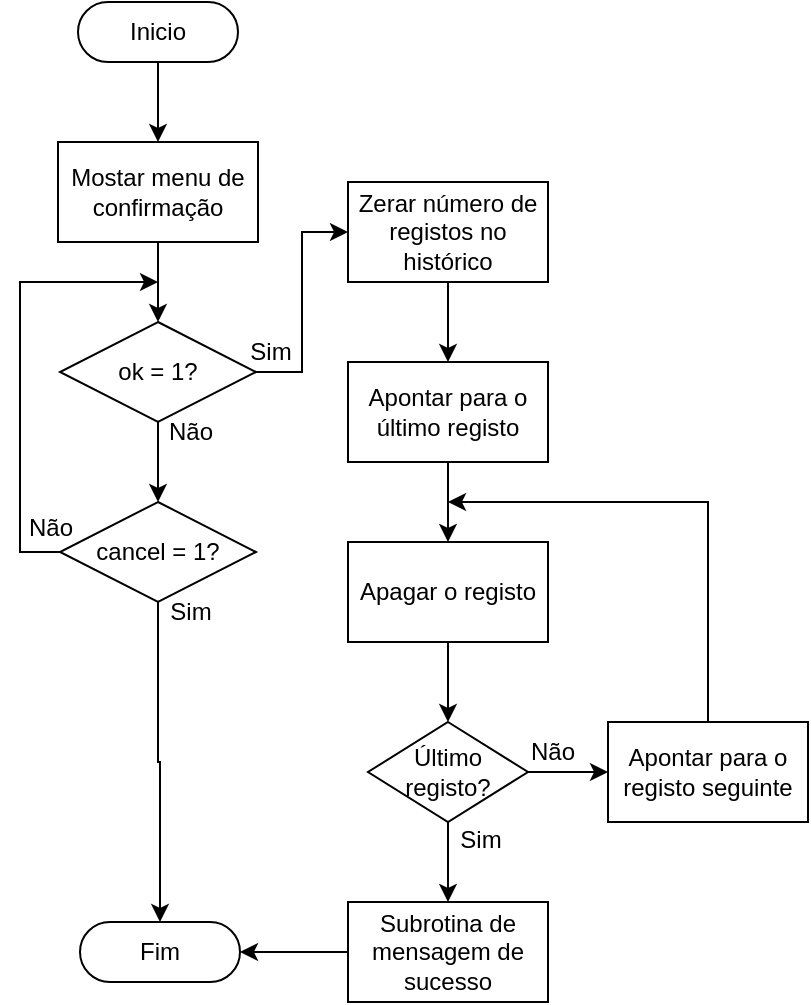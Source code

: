<mxfile version="26.2.14">
  <diagram name="Page-1" id="29VkzXsN4vbC1Mwm753C">
    <mxGraphModel dx="1662" dy="949" grid="1" gridSize="10" guides="1" tooltips="1" connect="1" arrows="1" fold="1" page="1" pageScale="1" pageWidth="850" pageHeight="1100" math="0" shadow="0">
      <root>
        <mxCell id="0" />
        <mxCell id="1" parent="0" />
        <mxCell id="gdpgm1j_vuyIbFUAXPJ2-15" style="edgeStyle=orthogonalEdgeStyle;rounded=0;orthogonalLoop=1;jettySize=auto;html=1;exitX=0.5;exitY=0.5;exitDx=0;exitDy=15;exitPerimeter=0;" parent="1" source="gdpgm1j_vuyIbFUAXPJ2-1" target="gdpgm1j_vuyIbFUAXPJ2-2" edge="1">
          <mxGeometry relative="1" as="geometry" />
        </mxCell>
        <mxCell id="gdpgm1j_vuyIbFUAXPJ2-1" value="Inicio" style="html=1;dashed=0;whiteSpace=wrap;shape=mxgraph.dfd.start" parent="1" vertex="1">
          <mxGeometry x="385" y="30" width="80" height="30" as="geometry" />
        </mxCell>
        <mxCell id="gdpgm1j_vuyIbFUAXPJ2-6" style="edgeStyle=orthogonalEdgeStyle;rounded=0;orthogonalLoop=1;jettySize=auto;html=1;exitX=0.5;exitY=1;exitDx=0;exitDy=0;entryX=0.5;entryY=0;entryDx=0;entryDy=0;" parent="1" source="gdpgm1j_vuyIbFUAXPJ2-2" target="gdpgm1j_vuyIbFUAXPJ2-5" edge="1">
          <mxGeometry relative="1" as="geometry" />
        </mxCell>
        <mxCell id="gdpgm1j_vuyIbFUAXPJ2-2" value="Mostar menu de confirmação" style="html=1;dashed=0;whiteSpace=wrap;" parent="1" vertex="1">
          <mxGeometry x="375" y="100" width="100" height="50" as="geometry" />
        </mxCell>
        <mxCell id="gdpgm1j_vuyIbFUAXPJ2-10" style="edgeStyle=orthogonalEdgeStyle;rounded=0;orthogonalLoop=1;jettySize=auto;html=1;exitX=0.5;exitY=1;exitDx=0;exitDy=0;" parent="1" source="gdpgm1j_vuyIbFUAXPJ2-5" target="gdpgm1j_vuyIbFUAXPJ2-8" edge="1">
          <mxGeometry relative="1" as="geometry" />
        </mxCell>
        <mxCell id="gdpgm1j_vuyIbFUAXPJ2-18" style="edgeStyle=orthogonalEdgeStyle;rounded=0;orthogonalLoop=1;jettySize=auto;html=1;exitX=1;exitY=0.5;exitDx=0;exitDy=0;entryX=0;entryY=0.5;entryDx=0;entryDy=0;" parent="1" source="gdpgm1j_vuyIbFUAXPJ2-5" target="gdpgm1j_vuyIbFUAXPJ2-17" edge="1">
          <mxGeometry relative="1" as="geometry" />
        </mxCell>
        <mxCell id="gdpgm1j_vuyIbFUAXPJ2-5" value="ok = 1?" style="shape=rhombus;html=1;dashed=0;whiteSpace=wrap;perimeter=rhombusPerimeter;" parent="1" vertex="1">
          <mxGeometry x="376" y="190" width="98" height="50" as="geometry" />
        </mxCell>
        <mxCell id="gdpgm1j_vuyIbFUAXPJ2-14" style="edgeStyle=orthogonalEdgeStyle;rounded=0;orthogonalLoop=1;jettySize=auto;html=1;exitX=0.5;exitY=1;exitDx=0;exitDy=0;" parent="1" source="gdpgm1j_vuyIbFUAXPJ2-8" target="gdpgm1j_vuyIbFUAXPJ2-13" edge="1">
          <mxGeometry relative="1" as="geometry" />
        </mxCell>
        <mxCell id="gdpgm1j_vuyIbFUAXPJ2-45" style="edgeStyle=orthogonalEdgeStyle;rounded=0;orthogonalLoop=1;jettySize=auto;html=1;exitX=0;exitY=0.5;exitDx=0;exitDy=0;" parent="1" source="gdpgm1j_vuyIbFUAXPJ2-8" edge="1">
          <mxGeometry relative="1" as="geometry">
            <mxPoint x="425" y="170" as="targetPoint" />
            <Array as="points">
              <mxPoint x="356" y="305" />
              <mxPoint x="356" y="170" />
              <mxPoint x="425" y="170" />
            </Array>
          </mxGeometry>
        </mxCell>
        <mxCell id="gdpgm1j_vuyIbFUAXPJ2-8" value="cancel = 1?" style="shape=rhombus;html=1;dashed=0;whiteSpace=wrap;perimeter=rhombusPerimeter;" parent="1" vertex="1">
          <mxGeometry x="376" y="280" width="98" height="50" as="geometry" />
        </mxCell>
        <mxCell id="gdpgm1j_vuyIbFUAXPJ2-13" value="Fim" style="html=1;dashed=0;whiteSpace=wrap;shape=mxgraph.dfd.start" parent="1" vertex="1">
          <mxGeometry x="386" y="490" width="80" height="30" as="geometry" />
        </mxCell>
        <mxCell id="gdpgm1j_vuyIbFUAXPJ2-34" style="edgeStyle=orthogonalEdgeStyle;rounded=0;orthogonalLoop=1;jettySize=auto;html=1;exitX=0.5;exitY=1;exitDx=0;exitDy=0;" parent="1" source="gdpgm1j_vuyIbFUAXPJ2-17" edge="1">
          <mxGeometry relative="1" as="geometry">
            <mxPoint x="570" y="210" as="targetPoint" />
          </mxGeometry>
        </mxCell>
        <mxCell id="gdpgm1j_vuyIbFUAXPJ2-17" value="Zerar número de registos no histórico" style="html=1;dashed=0;whiteSpace=wrap;" parent="1" vertex="1">
          <mxGeometry x="520" y="120" width="100" height="50" as="geometry" />
        </mxCell>
        <mxCell id="gdpgm1j_vuyIbFUAXPJ2-50" value="Não" style="text;html=1;align=center;verticalAlign=middle;resizable=0;points=[];autosize=1;strokeColor=none;fillColor=none;" parent="1" vertex="1">
          <mxGeometry x="346" y="278" width="50" height="30" as="geometry" />
        </mxCell>
        <mxCell id="gdpgm1j_vuyIbFUAXPJ2-51" value="Não" style="text;html=1;align=center;verticalAlign=middle;resizable=0;points=[];autosize=1;strokeColor=none;fillColor=none;" parent="1" vertex="1">
          <mxGeometry x="416" y="230" width="50" height="30" as="geometry" />
        </mxCell>
        <mxCell id="gdpgm1j_vuyIbFUAXPJ2-52" value="Sim" style="text;html=1;align=center;verticalAlign=middle;resizable=0;points=[];autosize=1;strokeColor=none;fillColor=none;" parent="1" vertex="1">
          <mxGeometry x="461" y="190" width="40" height="30" as="geometry" />
        </mxCell>
        <mxCell id="gdpgm1j_vuyIbFUAXPJ2-53" value="Sim" style="text;html=1;align=center;verticalAlign=middle;resizable=0;points=[];autosize=1;strokeColor=none;fillColor=none;" parent="1" vertex="1">
          <mxGeometry x="421" y="320" width="40" height="30" as="geometry" />
        </mxCell>
        <mxCell id="jTmxeu5taOo_Hrc1EjIO-4" style="edgeStyle=orthogonalEdgeStyle;rounded=0;orthogonalLoop=1;jettySize=auto;html=1;exitX=0.5;exitY=1;exitDx=0;exitDy=0;entryX=0.5;entryY=0;entryDx=0;entryDy=0;" edge="1" parent="1" source="jTmxeu5taOo_Hrc1EjIO-1" target="jTmxeu5taOo_Hrc1EjIO-3">
          <mxGeometry relative="1" as="geometry" />
        </mxCell>
        <mxCell id="jTmxeu5taOo_Hrc1EjIO-1" value="Apontar para o último registo" style="html=1;dashed=0;whiteSpace=wrap;" vertex="1" parent="1">
          <mxGeometry x="520" y="210" width="100" height="50" as="geometry" />
        </mxCell>
        <mxCell id="jTmxeu5taOo_Hrc1EjIO-10" style="edgeStyle=orthogonalEdgeStyle;rounded=0;orthogonalLoop=1;jettySize=auto;html=1;exitX=0.5;exitY=1;exitDx=0;exitDy=0;" edge="1" parent="1" source="jTmxeu5taOo_Hrc1EjIO-3" target="jTmxeu5taOo_Hrc1EjIO-8">
          <mxGeometry relative="1" as="geometry" />
        </mxCell>
        <mxCell id="jTmxeu5taOo_Hrc1EjIO-3" value="Apagar o registo" style="html=1;dashed=0;whiteSpace=wrap;" vertex="1" parent="1">
          <mxGeometry x="520" y="300" width="100" height="50" as="geometry" />
        </mxCell>
        <mxCell id="jTmxeu5taOo_Hrc1EjIO-14" style="edgeStyle=orthogonalEdgeStyle;rounded=0;orthogonalLoop=1;jettySize=auto;html=1;exitX=0.5;exitY=0;exitDx=0;exitDy=0;" edge="1" parent="1" source="jTmxeu5taOo_Hrc1EjIO-6">
          <mxGeometry relative="1" as="geometry">
            <mxPoint x="570" y="280" as="targetPoint" />
            <Array as="points">
              <mxPoint x="700" y="280" />
            </Array>
          </mxGeometry>
        </mxCell>
        <mxCell id="jTmxeu5taOo_Hrc1EjIO-6" value="Apontar para o registo seguinte" style="html=1;dashed=0;whiteSpace=wrap;" vertex="1" parent="1">
          <mxGeometry x="650" y="390" width="100" height="50" as="geometry" />
        </mxCell>
        <mxCell id="jTmxeu5taOo_Hrc1EjIO-13" style="edgeStyle=orthogonalEdgeStyle;rounded=0;orthogonalLoop=1;jettySize=auto;html=1;exitX=1;exitY=0.5;exitDx=0;exitDy=0;entryX=0;entryY=0.5;entryDx=0;entryDy=0;" edge="1" parent="1" source="jTmxeu5taOo_Hrc1EjIO-8" target="jTmxeu5taOo_Hrc1EjIO-6">
          <mxGeometry relative="1" as="geometry" />
        </mxCell>
        <mxCell id="jTmxeu5taOo_Hrc1EjIO-17" style="edgeStyle=orthogonalEdgeStyle;rounded=0;orthogonalLoop=1;jettySize=auto;html=1;exitX=0.5;exitY=1;exitDx=0;exitDy=0;entryX=0.5;entryY=0;entryDx=0;entryDy=0;" edge="1" parent="1" source="jTmxeu5taOo_Hrc1EjIO-8" target="jTmxeu5taOo_Hrc1EjIO-16">
          <mxGeometry relative="1" as="geometry" />
        </mxCell>
        <mxCell id="jTmxeu5taOo_Hrc1EjIO-8" value="Último registo? " style="shape=rhombus;html=1;dashed=0;whiteSpace=wrap;perimeter=rhombusPerimeter;" vertex="1" parent="1">
          <mxGeometry x="530" y="390" width="80" height="50" as="geometry" />
        </mxCell>
        <mxCell id="jTmxeu5taOo_Hrc1EjIO-15" value="Não" style="text;html=1;align=center;verticalAlign=middle;resizable=0;points=[];autosize=1;strokeColor=none;fillColor=none;" vertex="1" parent="1">
          <mxGeometry x="597" y="390" width="50" height="30" as="geometry" />
        </mxCell>
        <mxCell id="jTmxeu5taOo_Hrc1EjIO-19" style="edgeStyle=orthogonalEdgeStyle;rounded=0;orthogonalLoop=1;jettySize=auto;html=1;exitX=0;exitY=0.5;exitDx=0;exitDy=0;" edge="1" parent="1" source="jTmxeu5taOo_Hrc1EjIO-16" target="gdpgm1j_vuyIbFUAXPJ2-13">
          <mxGeometry relative="1" as="geometry" />
        </mxCell>
        <mxCell id="jTmxeu5taOo_Hrc1EjIO-16" value="Subrotina de mensagem de sucesso" style="html=1;dashed=0;whiteSpace=wrap;" vertex="1" parent="1">
          <mxGeometry x="520" y="480" width="100" height="50" as="geometry" />
        </mxCell>
        <mxCell id="jTmxeu5taOo_Hrc1EjIO-18" value="&lt;div&gt;Sim&lt;/div&gt;" style="text;html=1;align=center;verticalAlign=middle;resizable=0;points=[];autosize=1;strokeColor=none;fillColor=none;" vertex="1" parent="1">
          <mxGeometry x="566" y="434" width="40" height="30" as="geometry" />
        </mxCell>
      </root>
    </mxGraphModel>
  </diagram>
</mxfile>
